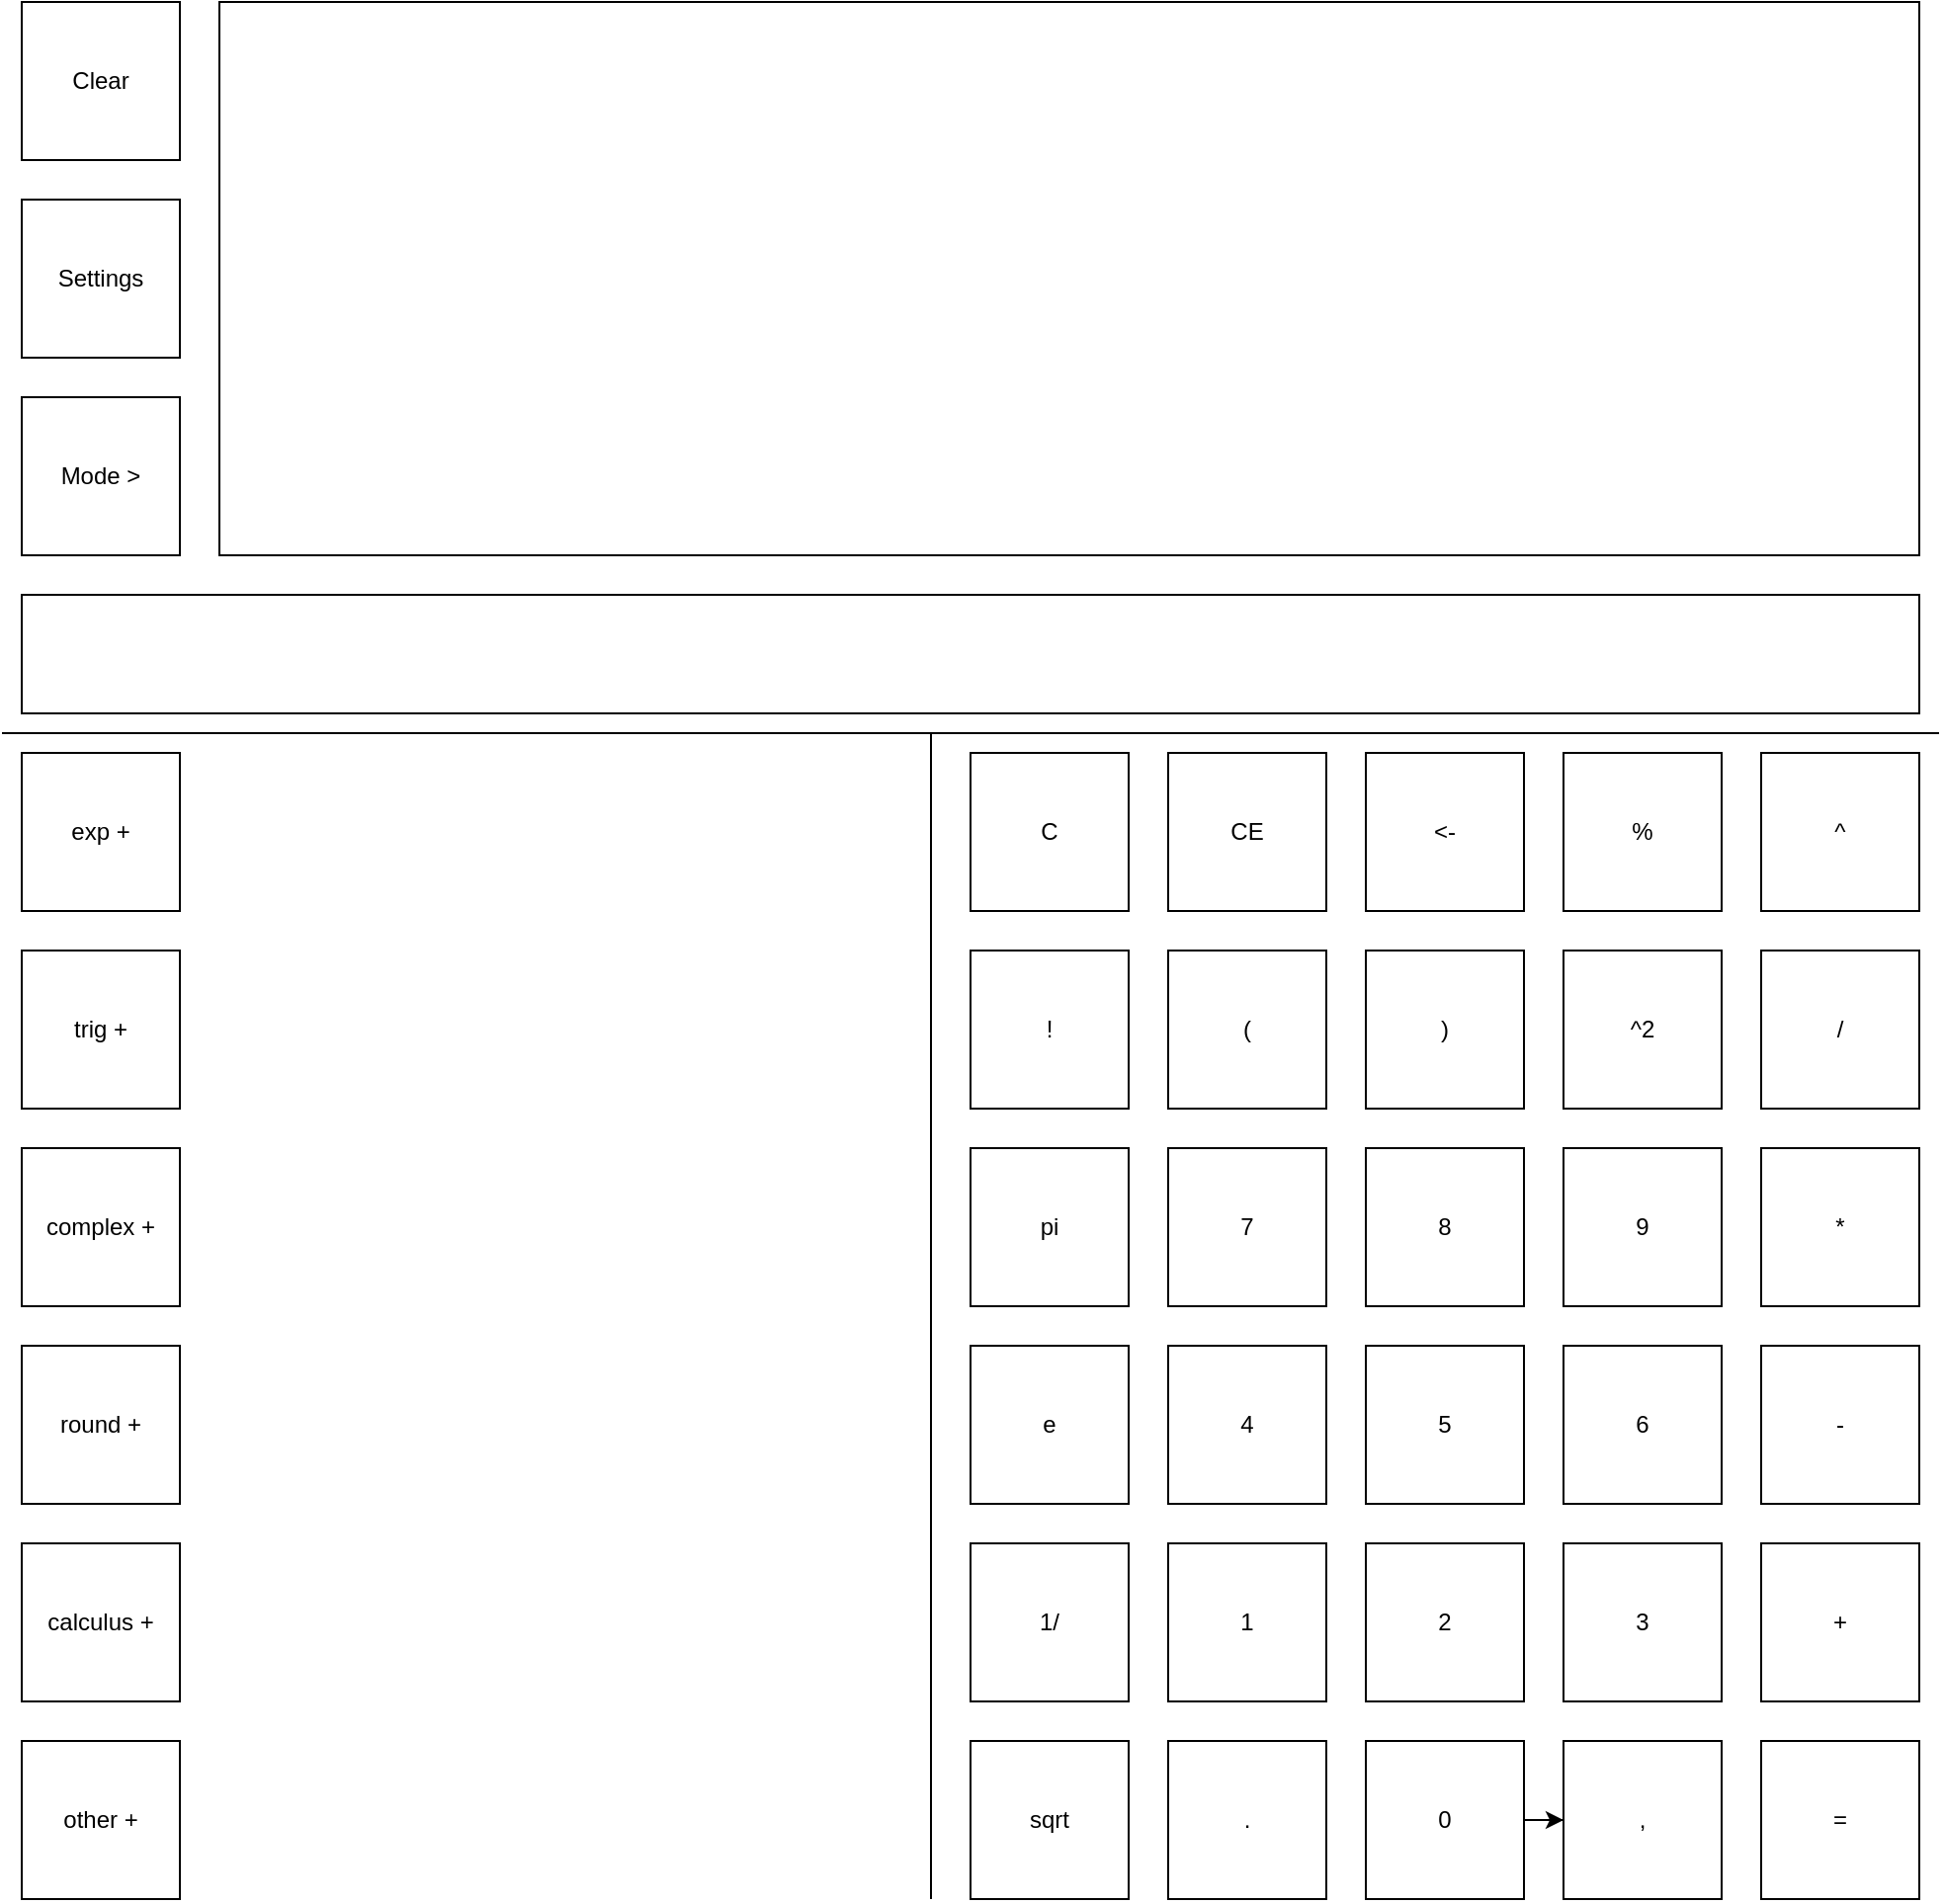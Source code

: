 <?xml version="1.0" encoding="UTF-8"?>
<mxfile version="28.2.5">
  <diagram name="Seite-1" id="oE7aV51rH-VBvKwAN4Yb">
    <mxGraphModel dx="2066" dy="1137" grid="1" gridSize="10" guides="1" tooltips="1" connect="1" arrows="1" fold="1" page="1" pageScale="1" pageWidth="1000" pageHeight="1000" math="0" shadow="0">
      <root>
        <mxCell id="0" />
        <mxCell id="1" parent="0" />
        <mxCell id="5b4XTh0Qs_141JhISzeL-9" value="=" style="whiteSpace=wrap;html=1;aspect=fixed;" parent="1" vertex="1">
          <mxGeometry x="900" y="900" width="80" height="80" as="geometry" />
        </mxCell>
        <mxCell id="5b4XTh0Qs_141JhISzeL-10" value="," style="whiteSpace=wrap;html=1;aspect=fixed;" parent="1" vertex="1">
          <mxGeometry x="800" y="900" width="80" height="80" as="geometry" />
        </mxCell>
        <mxCell id="5b4XTh0Qs_141JhISzeL-36" value="" style="edgeStyle=orthogonalEdgeStyle;rounded=0;orthogonalLoop=1;jettySize=auto;html=1;" parent="1" source="5b4XTh0Qs_141JhISzeL-11" target="5b4XTh0Qs_141JhISzeL-10" edge="1">
          <mxGeometry relative="1" as="geometry" />
        </mxCell>
        <mxCell id="5b4XTh0Qs_141JhISzeL-11" value="0" style="whiteSpace=wrap;html=1;aspect=fixed;" parent="1" vertex="1">
          <mxGeometry x="700" y="900" width="80" height="80" as="geometry" />
        </mxCell>
        <mxCell id="5b4XTh0Qs_141JhISzeL-12" value="." style="whiteSpace=wrap;html=1;aspect=fixed;" parent="1" vertex="1">
          <mxGeometry x="600" y="900" width="80" height="80" as="geometry" />
        </mxCell>
        <mxCell id="5b4XTh0Qs_141JhISzeL-13" value="sqrt" style="whiteSpace=wrap;html=1;aspect=fixed;" parent="1" vertex="1">
          <mxGeometry x="500" y="900" width="80" height="80" as="geometry" />
        </mxCell>
        <mxCell id="5b4XTh0Qs_141JhISzeL-16" value="+" style="whiteSpace=wrap;html=1;aspect=fixed;" parent="1" vertex="1">
          <mxGeometry x="900" y="800" width="80" height="80" as="geometry" />
        </mxCell>
        <mxCell id="5b4XTh0Qs_141JhISzeL-17" value="3" style="whiteSpace=wrap;html=1;aspect=fixed;" parent="1" vertex="1">
          <mxGeometry x="800" y="800" width="80" height="80" as="geometry" />
        </mxCell>
        <mxCell id="5b4XTh0Qs_141JhISzeL-18" value="2" style="whiteSpace=wrap;html=1;aspect=fixed;" parent="1" vertex="1">
          <mxGeometry x="700" y="800" width="80" height="80" as="geometry" />
        </mxCell>
        <mxCell id="5b4XTh0Qs_141JhISzeL-19" value="1" style="whiteSpace=wrap;html=1;aspect=fixed;" parent="1" vertex="1">
          <mxGeometry x="600" y="800" width="80" height="80" as="geometry" />
        </mxCell>
        <mxCell id="5b4XTh0Qs_141JhISzeL-20" value="1/" style="whiteSpace=wrap;html=1;aspect=fixed;" parent="1" vertex="1">
          <mxGeometry x="500" y="800" width="80" height="80" as="geometry" />
        </mxCell>
        <mxCell id="5b4XTh0Qs_141JhISzeL-21" value="-" style="whiteSpace=wrap;html=1;aspect=fixed;" parent="1" vertex="1">
          <mxGeometry x="900" y="700" width="80" height="80" as="geometry" />
        </mxCell>
        <mxCell id="5b4XTh0Qs_141JhISzeL-22" value="6" style="whiteSpace=wrap;html=1;aspect=fixed;" parent="1" vertex="1">
          <mxGeometry x="800" y="700" width="80" height="80" as="geometry" />
        </mxCell>
        <mxCell id="5b4XTh0Qs_141JhISzeL-23" value="5" style="whiteSpace=wrap;html=1;aspect=fixed;" parent="1" vertex="1">
          <mxGeometry x="700" y="700" width="80" height="80" as="geometry" />
        </mxCell>
        <mxCell id="5b4XTh0Qs_141JhISzeL-24" value="4" style="whiteSpace=wrap;html=1;aspect=fixed;" parent="1" vertex="1">
          <mxGeometry x="600" y="700" width="80" height="80" as="geometry" />
        </mxCell>
        <mxCell id="5b4XTh0Qs_141JhISzeL-25" value="e" style="whiteSpace=wrap;html=1;aspect=fixed;" parent="1" vertex="1">
          <mxGeometry x="500" y="700" width="80" height="80" as="geometry" />
        </mxCell>
        <mxCell id="5b4XTh0Qs_141JhISzeL-26" value="*" style="whiteSpace=wrap;html=1;aspect=fixed;" parent="1" vertex="1">
          <mxGeometry x="900" y="600" width="80" height="80" as="geometry" />
        </mxCell>
        <mxCell id="5b4XTh0Qs_141JhISzeL-27" value="9" style="whiteSpace=wrap;html=1;aspect=fixed;" parent="1" vertex="1">
          <mxGeometry x="800" y="600" width="80" height="80" as="geometry" />
        </mxCell>
        <mxCell id="5b4XTh0Qs_141JhISzeL-28" value="8" style="whiteSpace=wrap;html=1;aspect=fixed;" parent="1" vertex="1">
          <mxGeometry x="700" y="600" width="80" height="80" as="geometry" />
        </mxCell>
        <mxCell id="5b4XTh0Qs_141JhISzeL-29" value="7" style="whiteSpace=wrap;html=1;aspect=fixed;" parent="1" vertex="1">
          <mxGeometry x="600" y="600" width="80" height="80" as="geometry" />
        </mxCell>
        <mxCell id="5b4XTh0Qs_141JhISzeL-30" value="pi" style="whiteSpace=wrap;html=1;aspect=fixed;" parent="1" vertex="1">
          <mxGeometry x="500" y="600" width="80" height="80" as="geometry" />
        </mxCell>
        <mxCell id="5b4XTh0Qs_141JhISzeL-31" value="/" style="whiteSpace=wrap;html=1;aspect=fixed;" parent="1" vertex="1">
          <mxGeometry x="900" y="500" width="80" height="80" as="geometry" />
        </mxCell>
        <mxCell id="5b4XTh0Qs_141JhISzeL-32" value="^2" style="whiteSpace=wrap;html=1;aspect=fixed;" parent="1" vertex="1">
          <mxGeometry x="800" y="500" width="80" height="80" as="geometry" />
        </mxCell>
        <mxCell id="5b4XTh0Qs_141JhISzeL-33" value=")" style="whiteSpace=wrap;html=1;aspect=fixed;" parent="1" vertex="1">
          <mxGeometry x="700" y="500" width="80" height="80" as="geometry" />
        </mxCell>
        <mxCell id="5b4XTh0Qs_141JhISzeL-34" value="(" style="whiteSpace=wrap;html=1;aspect=fixed;" parent="1" vertex="1">
          <mxGeometry x="600" y="500" width="80" height="80" as="geometry" />
        </mxCell>
        <mxCell id="5b4XTh0Qs_141JhISzeL-35" value="!" style="whiteSpace=wrap;html=1;aspect=fixed;" parent="1" vertex="1">
          <mxGeometry x="500" y="500" width="80" height="80" as="geometry" />
        </mxCell>
        <mxCell id="5b4XTh0Qs_141JhISzeL-37" value="^" style="whiteSpace=wrap;html=1;aspect=fixed;" parent="1" vertex="1">
          <mxGeometry x="900" y="400" width="80" height="80" as="geometry" />
        </mxCell>
        <mxCell id="5b4XTh0Qs_141JhISzeL-38" value="%" style="whiteSpace=wrap;html=1;aspect=fixed;" parent="1" vertex="1">
          <mxGeometry x="800" y="400" width="80" height="80" as="geometry" />
        </mxCell>
        <mxCell id="5b4XTh0Qs_141JhISzeL-39" value="&amp;lt;-" style="whiteSpace=wrap;html=1;aspect=fixed;" parent="1" vertex="1">
          <mxGeometry x="700" y="400" width="80" height="80" as="geometry" />
        </mxCell>
        <mxCell id="5b4XTh0Qs_141JhISzeL-40" value="CE" style="whiteSpace=wrap;html=1;aspect=fixed;" parent="1" vertex="1">
          <mxGeometry x="600" y="400" width="80" height="80" as="geometry" />
        </mxCell>
        <mxCell id="5b4XTh0Qs_141JhISzeL-41" value="C" style="whiteSpace=wrap;html=1;aspect=fixed;" parent="1" vertex="1">
          <mxGeometry x="500" y="400" width="80" height="80" as="geometry" />
        </mxCell>
        <mxCell id="5b4XTh0Qs_141JhISzeL-42" value="exp +" style="whiteSpace=wrap;html=1;aspect=fixed;" parent="1" vertex="1">
          <mxGeometry x="20" y="400" width="80" height="80" as="geometry" />
        </mxCell>
        <mxCell id="5b4XTh0Qs_141JhISzeL-43" value="trig +&lt;span style=&quot;color: rgba(0, 0, 0, 0); font-family: monospace; font-size: 0px; text-align: start; text-wrap-mode: nowrap;&quot;&gt;%3CmxGraphModel%3E%3Croot%3E%3CmxCell%20id%3D%220%22%2F%3E%3CmxCell%20id%3D%221%22%20parent%3D%220%22%2F%3E%3CmxCell%20id%3D%222%22%20value%3D%22exp%20%26amp%3Bgt%3B%22%20style%3D%22whiteSpace%3Dwrap%3Bhtml%3D1%3Baspect%3Dfixed%3B%22%20vertex%3D%221%22%20parent%3D%221%22%3E%3CmxGeometry%20x%3D%2220%22%20y%3D%22400%22%20width%3D%2280%22%20height%3D%2280%22%20as%3D%22geometry%22%2F%3E%3C%2FmxCell%3E%3C%2Froot%3E%3C%2FmxGraphModel%3E&lt;/span&gt;&lt;span style=&quot;color: rgba(0, 0, 0, 0); font-family: monospace; font-size: 0px; text-align: start; text-wrap-mode: nowrap;&quot;&gt;%3CmxGraphModel%3E%3Croot%3E%3CmxCell%20id%3D%220%22%2F%3E%3CmxCell%20id%3D%221%22%20parent%3D%220%22%2F%3E%3CmxCell%20id%3D%222%22%20value%3D%22exp%20%26amp%3Bgt%3B%22%20style%3D%22whiteSpace%3Dwrap%3Bhtml%3D1%3Baspect%3Dfixed%3B%22%20vertex%3D%221%22%20parent%3D%221%22%3E%3CmxGeometry%20x%3D%2220%22%20y%3D%22400%22%20width%3D%2280%22%20height%3D%2280%22%20as%3D%22geometry%22%2F%3E%3C%2FmxCell%3E%3C%2Froot%3E%3C%2FmxGraphModel%3&lt;/span&gt;" style="whiteSpace=wrap;html=1;aspect=fixed;" parent="1" vertex="1">
          <mxGeometry x="20" y="500" width="80" height="80" as="geometry" />
        </mxCell>
        <mxCell id="5b4XTh0Qs_141JhISzeL-44" value="complex +" style="whiteSpace=wrap;html=1;aspect=fixed;" parent="1" vertex="1">
          <mxGeometry x="20" y="600" width="80" height="80" as="geometry" />
        </mxCell>
        <mxCell id="5b4XTh0Qs_141JhISzeL-45" value="round +" style="whiteSpace=wrap;html=1;aspect=fixed;" parent="1" vertex="1">
          <mxGeometry x="20" y="700" width="80" height="80" as="geometry" />
        </mxCell>
        <mxCell id="5b4XTh0Qs_141JhISzeL-46" value="calculus +" style="whiteSpace=wrap;html=1;aspect=fixed;" parent="1" vertex="1">
          <mxGeometry x="20" y="800" width="80" height="80" as="geometry" />
        </mxCell>
        <mxCell id="5b4XTh0Qs_141JhISzeL-47" value="other +" style="whiteSpace=wrap;html=1;aspect=fixed;" parent="1" vertex="1">
          <mxGeometry x="20" y="900" width="80" height="80" as="geometry" />
        </mxCell>
        <mxCell id="5b4XTh0Qs_141JhISzeL-48" value="" style="endArrow=none;html=1;rounded=0;" parent="1" edge="1">
          <mxGeometry width="50" height="50" relative="1" as="geometry">
            <mxPoint x="480" y="980" as="sourcePoint" />
            <mxPoint x="480" y="390" as="targetPoint" />
          </mxGeometry>
        </mxCell>
        <mxCell id="5b4XTh0Qs_141JhISzeL-49" value="" style="endArrow=none;html=1;rounded=0;" parent="1" edge="1">
          <mxGeometry width="50" height="50" relative="1" as="geometry">
            <mxPoint x="10" y="390" as="sourcePoint" />
            <mxPoint x="990" y="390" as="targetPoint" />
          </mxGeometry>
        </mxCell>
        <mxCell id="5b4XTh0Qs_141JhISzeL-50" value="Clear" style="whiteSpace=wrap;html=1;aspect=fixed;" parent="1" vertex="1">
          <mxGeometry x="20" y="20" width="80" height="80" as="geometry" />
        </mxCell>
        <mxCell id="5b4XTh0Qs_141JhISzeL-51" value="Settings" style="whiteSpace=wrap;html=1;aspect=fixed;" parent="1" vertex="1">
          <mxGeometry x="20" y="120" width="80" height="80" as="geometry" />
        </mxCell>
        <mxCell id="5b4XTh0Qs_141JhISzeL-52" value="Mode &amp;gt;" style="whiteSpace=wrap;html=1;aspect=fixed;" parent="1" vertex="1">
          <mxGeometry x="20" y="220" width="80" height="80" as="geometry" />
        </mxCell>
        <mxCell id="5b4XTh0Qs_141JhISzeL-55" value="" style="rounded=0;whiteSpace=wrap;html=1;" parent="1" vertex="1">
          <mxGeometry x="20" y="320" width="960" height="60" as="geometry" />
        </mxCell>
        <mxCell id="5b4XTh0Qs_141JhISzeL-56" value="" style="rounded=0;whiteSpace=wrap;html=1;" parent="1" vertex="1">
          <mxGeometry x="120" y="20" width="860" height="280" as="geometry" />
        </mxCell>
      </root>
    </mxGraphModel>
  </diagram>
</mxfile>
